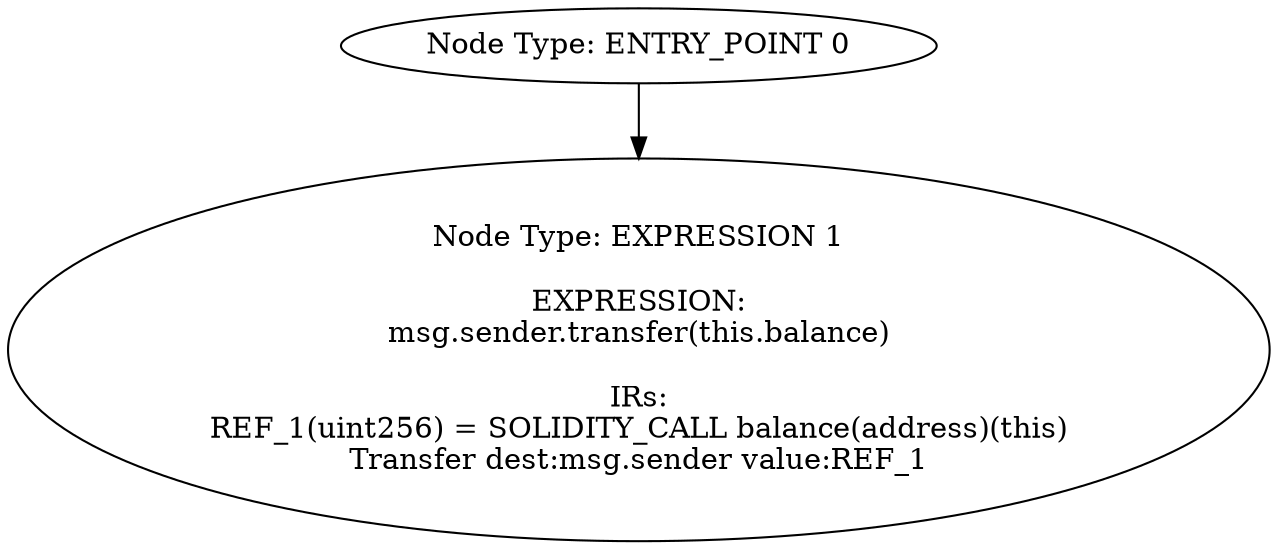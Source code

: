 digraph{
0[label="Node Type: ENTRY_POINT 0
"];
0->1;
1[label="Node Type: EXPRESSION 1

EXPRESSION:
msg.sender.transfer(this.balance)

IRs:
REF_1(uint256) = SOLIDITY_CALL balance(address)(this)
Transfer dest:msg.sender value:REF_1"];

}
